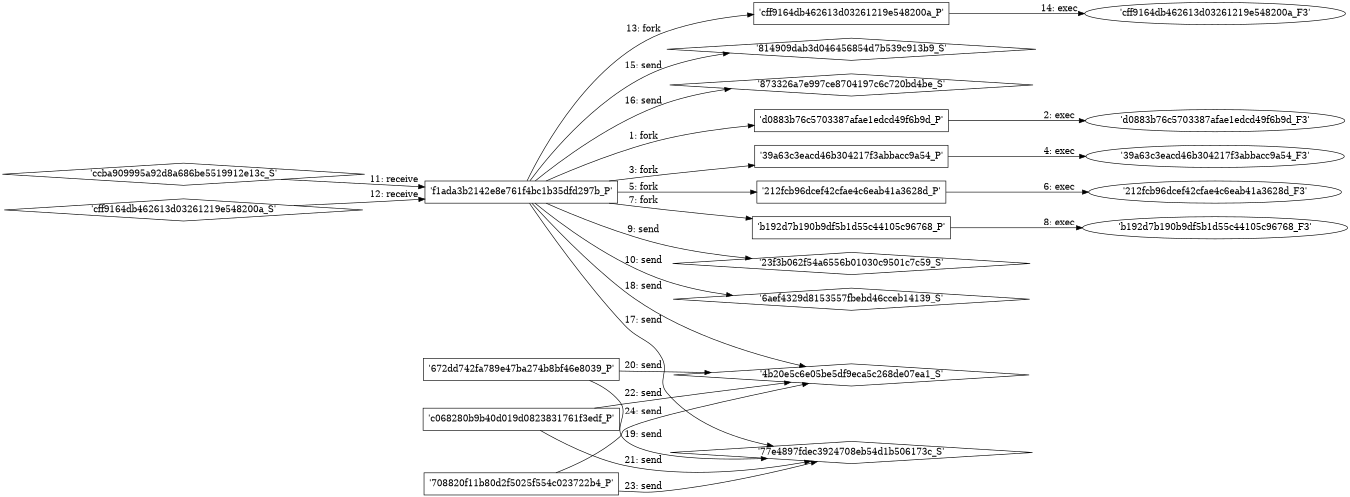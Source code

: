 digraph "D:\Learning\Paper\apt\基于CTI的攻击预警\Dataset\攻击图\ASGfromALLCTI\Microsoft Patch Tuesday - February 2016.dot" {
rankdir="LR"
size="9"
fixedsize="false"
splines="true"
nodesep=0.3
ranksep=0
fontsize=10
overlap="scalexy"
engine= "neato"
	"'f1ada3b2142e8e761f4bc1b35dfd297b_P'" [node_type=Process shape=box]
	"'d0883b76c5703387afae1edcd49f6b9d_P'" [node_type=Process shape=box]
	"'f1ada3b2142e8e761f4bc1b35dfd297b_P'" -> "'d0883b76c5703387afae1edcd49f6b9d_P'" [label="1: fork"]
	"'d0883b76c5703387afae1edcd49f6b9d_P'" [node_type=Process shape=box]
	"'d0883b76c5703387afae1edcd49f6b9d_F3'" [node_type=File shape=ellipse]
	"'d0883b76c5703387afae1edcd49f6b9d_P'" -> "'d0883b76c5703387afae1edcd49f6b9d_F3'" [label="2: exec"]
	"'f1ada3b2142e8e761f4bc1b35dfd297b_P'" [node_type=Process shape=box]
	"'39a63c3eacd46b304217f3abbacc9a54_P'" [node_type=Process shape=box]
	"'f1ada3b2142e8e761f4bc1b35dfd297b_P'" -> "'39a63c3eacd46b304217f3abbacc9a54_P'" [label="3: fork"]
	"'39a63c3eacd46b304217f3abbacc9a54_P'" [node_type=Process shape=box]
	"'39a63c3eacd46b304217f3abbacc9a54_F3'" [node_type=File shape=ellipse]
	"'39a63c3eacd46b304217f3abbacc9a54_P'" -> "'39a63c3eacd46b304217f3abbacc9a54_F3'" [label="4: exec"]
	"'f1ada3b2142e8e761f4bc1b35dfd297b_P'" [node_type=Process shape=box]
	"'212fcb96dcef42cfae4c6eab41a3628d_P'" [node_type=Process shape=box]
	"'f1ada3b2142e8e761f4bc1b35dfd297b_P'" -> "'212fcb96dcef42cfae4c6eab41a3628d_P'" [label="5: fork"]
	"'212fcb96dcef42cfae4c6eab41a3628d_P'" [node_type=Process shape=box]
	"'212fcb96dcef42cfae4c6eab41a3628d_F3'" [node_type=File shape=ellipse]
	"'212fcb96dcef42cfae4c6eab41a3628d_P'" -> "'212fcb96dcef42cfae4c6eab41a3628d_F3'" [label="6: exec"]
	"'f1ada3b2142e8e761f4bc1b35dfd297b_P'" [node_type=Process shape=box]
	"'b192d7b190b9df5b1d55c44105c96768_P'" [node_type=Process shape=box]
	"'f1ada3b2142e8e761f4bc1b35dfd297b_P'" -> "'b192d7b190b9df5b1d55c44105c96768_P'" [label="7: fork"]
	"'b192d7b190b9df5b1d55c44105c96768_P'" [node_type=Process shape=box]
	"'b192d7b190b9df5b1d55c44105c96768_F3'" [node_type=File shape=ellipse]
	"'b192d7b190b9df5b1d55c44105c96768_P'" -> "'b192d7b190b9df5b1d55c44105c96768_F3'" [label="8: exec"]
	"'23f3b062f54a6556b01030c9501c7c59_S'" [node_type=Socket shape=diamond]
	"'f1ada3b2142e8e761f4bc1b35dfd297b_P'" [node_type=Process shape=box]
	"'f1ada3b2142e8e761f4bc1b35dfd297b_P'" -> "'23f3b062f54a6556b01030c9501c7c59_S'" [label="9: send"]
	"'6aef4329d8153557fbebd46cceb14139_S'" [node_type=Socket shape=diamond]
	"'f1ada3b2142e8e761f4bc1b35dfd297b_P'" [node_type=Process shape=box]
	"'f1ada3b2142e8e761f4bc1b35dfd297b_P'" -> "'6aef4329d8153557fbebd46cceb14139_S'" [label="10: send"]
	"'f1ada3b2142e8e761f4bc1b35dfd297b_P'" [node_type=Process shape=box]
	"'ccba909995a92d8a686be5519912e13c_S'" [node_type=Socket shape=diamond]
	"'ccba909995a92d8a686be5519912e13c_S'" -> "'f1ada3b2142e8e761f4bc1b35dfd297b_P'" [label="11: receive"]
	"'f1ada3b2142e8e761f4bc1b35dfd297b_P'" [node_type=Process shape=box]
	"'cff9164db462613d03261219e548200a_S'" [node_type=Socket shape=diamond]
	"'cff9164db462613d03261219e548200a_S'" -> "'f1ada3b2142e8e761f4bc1b35dfd297b_P'" [label="12: receive"]
	"'f1ada3b2142e8e761f4bc1b35dfd297b_P'" [node_type=Process shape=box]
	"'cff9164db462613d03261219e548200a_P'" [node_type=Process shape=box]
	"'f1ada3b2142e8e761f4bc1b35dfd297b_P'" -> "'cff9164db462613d03261219e548200a_P'" [label="13: fork"]
	"'cff9164db462613d03261219e548200a_P'" [node_type=Process shape=box]
	"'cff9164db462613d03261219e548200a_F3'" [node_type=File shape=ellipse]
	"'cff9164db462613d03261219e548200a_P'" -> "'cff9164db462613d03261219e548200a_F3'" [label="14: exec"]
	"'814909dab3d046456854d7b539c913b9_S'" [node_type=Socket shape=diamond]
	"'f1ada3b2142e8e761f4bc1b35dfd297b_P'" [node_type=Process shape=box]
	"'f1ada3b2142e8e761f4bc1b35dfd297b_P'" -> "'814909dab3d046456854d7b539c913b9_S'" [label="15: send"]
	"'873326a7e997ce8704197c6c720bd4be_S'" [node_type=Socket shape=diamond]
	"'f1ada3b2142e8e761f4bc1b35dfd297b_P'" [node_type=Process shape=box]
	"'f1ada3b2142e8e761f4bc1b35dfd297b_P'" -> "'873326a7e997ce8704197c6c720bd4be_S'" [label="16: send"]
	"'77e4897fdec3924708eb54d1b506173c_S'" [node_type=Socket shape=diamond]
	"'f1ada3b2142e8e761f4bc1b35dfd297b_P'" [node_type=Process shape=box]
	"'f1ada3b2142e8e761f4bc1b35dfd297b_P'" -> "'77e4897fdec3924708eb54d1b506173c_S'" [label="17: send"]
	"'4b20e5c6e05be5df9eca5c268de07ea1_S'" [node_type=Socket shape=diamond]
	"'f1ada3b2142e8e761f4bc1b35dfd297b_P'" [node_type=Process shape=box]
	"'f1ada3b2142e8e761f4bc1b35dfd297b_P'" -> "'4b20e5c6e05be5df9eca5c268de07ea1_S'" [label="18: send"]
	"'77e4897fdec3924708eb54d1b506173c_S'" [node_type=Socket shape=diamond]
	"'672dd742fa789e47ba274b8bf46e8039_P'" [node_type=Process shape=box]
	"'672dd742fa789e47ba274b8bf46e8039_P'" -> "'77e4897fdec3924708eb54d1b506173c_S'" [label="19: send"]
	"'4b20e5c6e05be5df9eca5c268de07ea1_S'" [node_type=Socket shape=diamond]
	"'672dd742fa789e47ba274b8bf46e8039_P'" [node_type=Process shape=box]
	"'672dd742fa789e47ba274b8bf46e8039_P'" -> "'4b20e5c6e05be5df9eca5c268de07ea1_S'" [label="20: send"]
	"'77e4897fdec3924708eb54d1b506173c_S'" [node_type=Socket shape=diamond]
	"'c068280b9b40d019d0823831761f3edf_P'" [node_type=Process shape=box]
	"'c068280b9b40d019d0823831761f3edf_P'" -> "'77e4897fdec3924708eb54d1b506173c_S'" [label="21: send"]
	"'4b20e5c6e05be5df9eca5c268de07ea1_S'" [node_type=Socket shape=diamond]
	"'c068280b9b40d019d0823831761f3edf_P'" [node_type=Process shape=box]
	"'c068280b9b40d019d0823831761f3edf_P'" -> "'4b20e5c6e05be5df9eca5c268de07ea1_S'" [label="22: send"]
	"'77e4897fdec3924708eb54d1b506173c_S'" [node_type=Socket shape=diamond]
	"'708820f11b80d2f5025f554c023722b4_P'" [node_type=Process shape=box]
	"'708820f11b80d2f5025f554c023722b4_P'" -> "'77e4897fdec3924708eb54d1b506173c_S'" [label="23: send"]
	"'4b20e5c6e05be5df9eca5c268de07ea1_S'" [node_type=Socket shape=diamond]
	"'708820f11b80d2f5025f554c023722b4_P'" [node_type=Process shape=box]
	"'708820f11b80d2f5025f554c023722b4_P'" -> "'4b20e5c6e05be5df9eca5c268de07ea1_S'" [label="24: send"]
}
